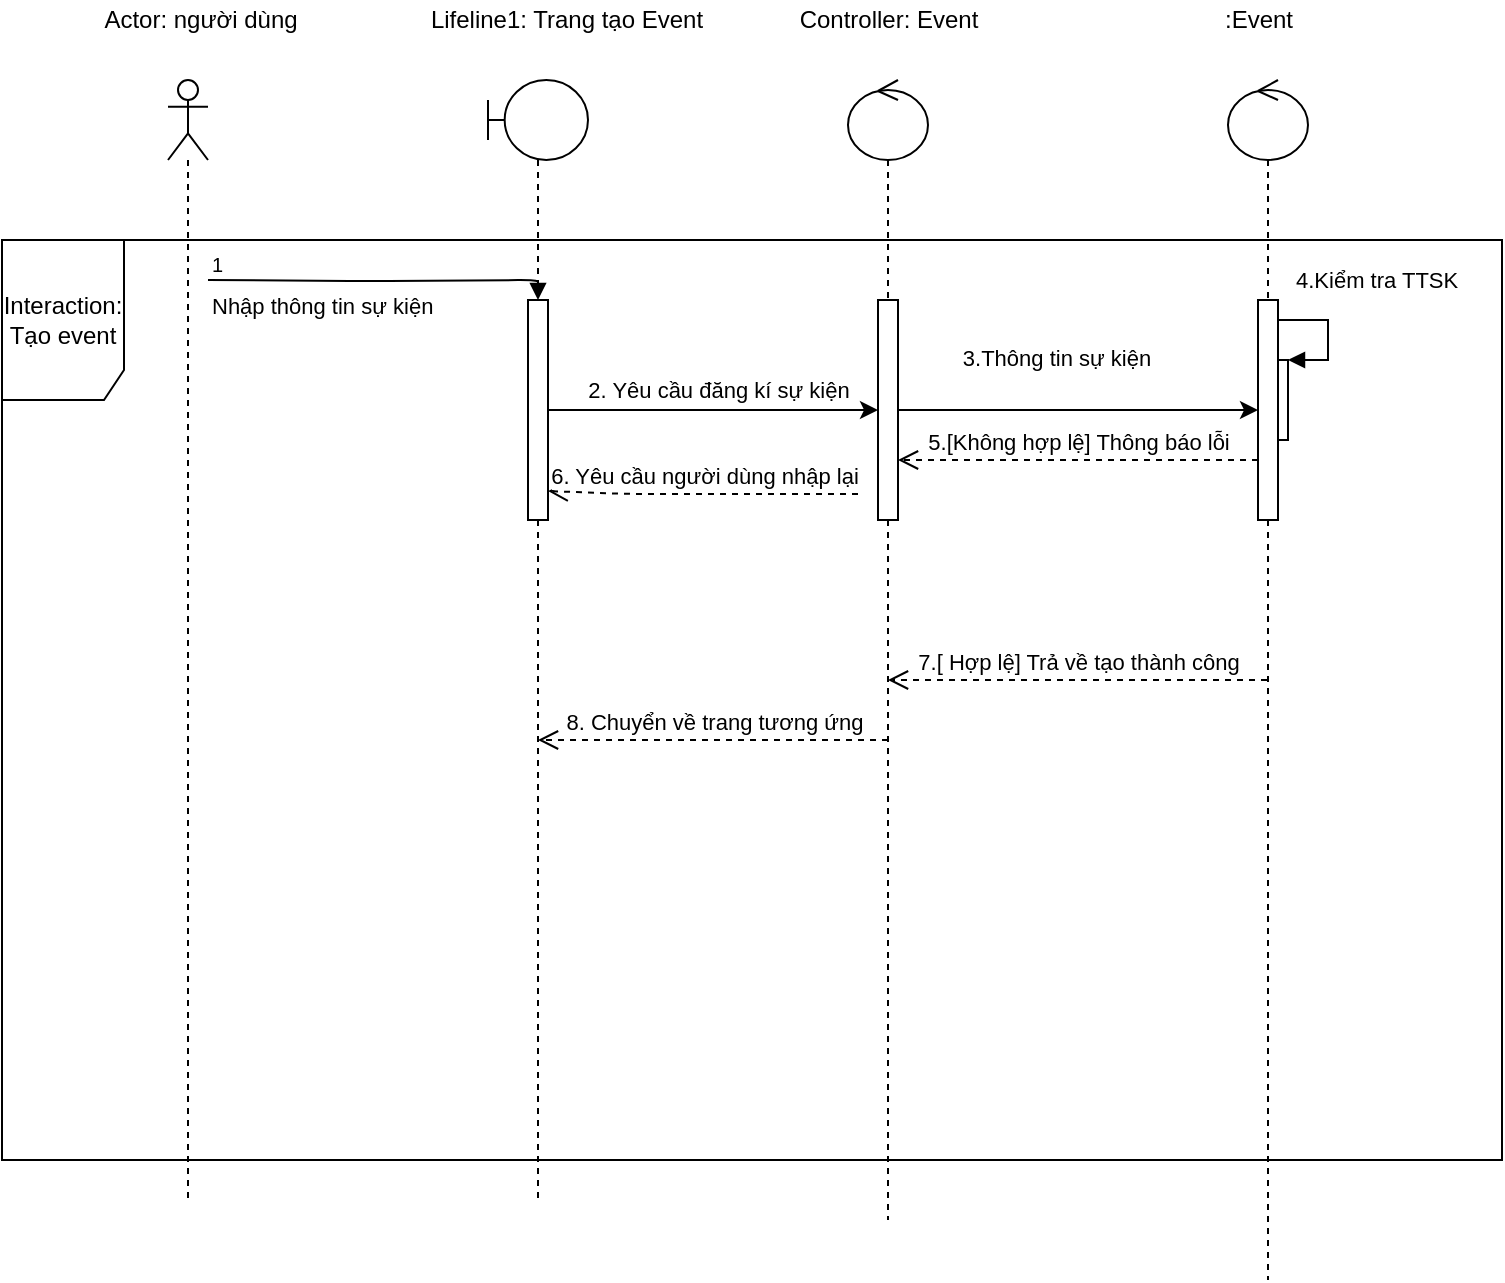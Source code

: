 <mxfile version="13.1.3" pages="3">
    <diagram id="6hGFLwfOUW9BJ-s0fimq" name="create event">
        <mxGraphModel dx="1006" dy="867" grid="1" gridSize="10" guides="1" tooltips="1" connect="1" arrows="1" fold="1" page="1" pageScale="1" pageWidth="827" pageHeight="1169" math="0" shadow="0">
            <root>
                <mxCell id="0"/>
                <mxCell id="1" parent="0"/>
                <mxCell id="15" value="Interaction: Tạo event" style="shape=umlFrame;whiteSpace=wrap;html=1;width=61;height=80;" vertex="1" parent="1">
                    <mxGeometry x="77" y="170" width="750" height="460" as="geometry"/>
                </mxCell>
                <mxCell id="16" value="" style="shape=umlLifeline;participant=umlActor;perimeter=lifelinePerimeter;whiteSpace=wrap;html=1;container=1;collapsible=0;recursiveResize=0;verticalAlign=top;spacingTop=36;labelBackgroundColor=#ffffff;outlineConnect=0;size=40;" vertex="1" parent="1">
                    <mxGeometry x="160" y="90" width="20" height="560" as="geometry"/>
                </mxCell>
                <mxCell id="19" value="" style="shape=umlLifeline;participant=umlBoundary;perimeter=lifelinePerimeter;whiteSpace=wrap;html=1;container=1;collapsible=0;recursiveResize=0;verticalAlign=top;spacingTop=36;labelBackgroundColor=#ffffff;outlineConnect=0;" vertex="1" parent="1">
                    <mxGeometry x="320" y="90" width="50" height="560" as="geometry"/>
                </mxCell>
                <mxCell id="21" value="" style="shape=umlLifeline;participant=umlControl;perimeter=lifelinePerimeter;whiteSpace=wrap;html=1;container=1;collapsible=0;recursiveResize=0;verticalAlign=top;spacingTop=36;labelBackgroundColor=#ffffff;outlineConnect=0;" vertex="1" parent="1">
                    <mxGeometry x="500" y="90" width="40" height="570" as="geometry"/>
                </mxCell>
                <mxCell id="54" value="" style="html=1;points=[];perimeter=orthogonalPerimeter;" vertex="1" parent="21">
                    <mxGeometry x="15" y="110" width="10" height="110" as="geometry"/>
                </mxCell>
                <mxCell id="22" value="&lt;br&gt;&lt;br&gt;&lt;br&gt;&lt;br&gt;&lt;br&gt;&lt;br&gt;&lt;br&gt;&lt;br&gt;&lt;br&gt;&lt;br&gt;&lt;br&gt;&lt;br&gt;" style="shape=umlLifeline;participant=umlControl;perimeter=lifelinePerimeter;whiteSpace=wrap;html=1;container=1;collapsible=0;recursiveResize=0;verticalAlign=top;spacingTop=36;labelBackgroundColor=#ffffff;outlineConnect=0;" vertex="1" parent="1">
                    <mxGeometry x="690" y="90" width="40" height="600" as="geometry"/>
                </mxCell>
                <mxCell id="60" value="" style="html=1;points=[];perimeter=orthogonalPerimeter;" vertex="1" parent="22">
                    <mxGeometry x="20" y="140" width="10" height="40" as="geometry"/>
                </mxCell>
                <mxCell id="61" value="4.Kiểm tra TTSK" style="edgeStyle=orthogonalEdgeStyle;html=1;align=left;spacingLeft=2;endArrow=block;rounded=0;entryX=1;entryY=0;" edge="1" target="60" parent="22">
                    <mxGeometry x="-0.846" y="20" relative="1" as="geometry">
                        <mxPoint x="25" y="120" as="sourcePoint"/>
                        <Array as="points">
                            <mxPoint x="50" y="120"/>
                        </Array>
                        <mxPoint as="offset"/>
                    </mxGeometry>
                </mxCell>
                <mxCell id="56" value="" style="html=1;points=[];perimeter=orthogonalPerimeter;" vertex="1" parent="22">
                    <mxGeometry x="15" y="110" width="10" height="110" as="geometry"/>
                </mxCell>
                <mxCell id="28" value="Nhập thông tin sự kiện&lt;br&gt;" style="endArrow=block;endFill=1;html=1;edgeStyle=orthogonalEdgeStyle;align=left;verticalAlign=top;" edge="1" parent="1" target="44">
                    <mxGeometry x="-1" relative="1" as="geometry">
                        <mxPoint x="180" y="190" as="sourcePoint"/>
                        <mxPoint x="340" y="190" as="targetPoint"/>
                    </mxGeometry>
                </mxCell>
                <mxCell id="29" value="1" style="resizable=0;html=1;align=left;verticalAlign=bottom;labelBackgroundColor=#ffffff;fontSize=10;" connectable="0" vertex="1" parent="28">
                    <mxGeometry x="-1" relative="1" as="geometry"/>
                </mxCell>
                <mxCell id="55" value="2. Yêu cầu đăng kí sự kiện" style="edgeStyle=orthogonalEdgeStyle;rounded=0;orthogonalLoop=1;jettySize=auto;html=1;" edge="1" parent="1" source="44" target="54">
                    <mxGeometry x="0.032" y="10" relative="1" as="geometry">
                        <mxPoint as="offset"/>
                    </mxGeometry>
                </mxCell>
                <mxCell id="44" value="" style="html=1;points=[];perimeter=orthogonalPerimeter;" vertex="1" parent="1">
                    <mxGeometry x="340" y="200" width="10" height="110" as="geometry"/>
                </mxCell>
                <mxCell id="57" value="3.Thông tin sự kiện" style="edgeStyle=orthogonalEdgeStyle;rounded=0;orthogonalLoop=1;jettySize=auto;html=1;" edge="1" parent="1" source="54" target="56">
                    <mxGeometry x="-0.083" y="16" relative="1" as="geometry">
                        <mxPoint x="-4" y="-10" as="offset"/>
                    </mxGeometry>
                </mxCell>
                <mxCell id="62" value="5.[Không hợp lệ] Thông báo lỗi" style="html=1;verticalAlign=bottom;endArrow=open;dashed=1;endSize=8;" edge="1" parent="1" source="56" target="54">
                    <mxGeometry relative="1" as="geometry">
                        <mxPoint x="600" y="280" as="sourcePoint"/>
                        <mxPoint x="520" y="280" as="targetPoint"/>
                        <Array as="points">
                            <mxPoint x="570" y="280"/>
                        </Array>
                    </mxGeometry>
                </mxCell>
                <mxCell id="63" value="6. Yêu cầu người dùng nhập lại" style="html=1;verticalAlign=bottom;endArrow=open;dashed=1;endSize=8;" edge="1" parent="1">
                    <mxGeometry relative="1" as="geometry">
                        <mxPoint x="505" y="297" as="sourcePoint"/>
                        <mxPoint x="350" y="295.53" as="targetPoint"/>
                        <Array as="points">
                            <mxPoint x="390" y="297"/>
                        </Array>
                    </mxGeometry>
                </mxCell>
                <mxCell id="66" value="7.[ Hợp lệ] Trả về tạo thành công" style="html=1;verticalAlign=bottom;endArrow=open;dashed=1;endSize=8;" edge="1" parent="1" source="22">
                    <mxGeometry relative="1" as="geometry">
                        <mxPoint x="600" y="389.58" as="sourcePoint"/>
                        <mxPoint x="520" y="390" as="targetPoint"/>
                    </mxGeometry>
                </mxCell>
                <mxCell id="67" value="8. Chuyển về trang tương ứng" style="html=1;verticalAlign=bottom;endArrow=open;dashed=1;endSize=8;" edge="1" parent="1" target="19">
                    <mxGeometry relative="1" as="geometry">
                        <mxPoint x="520" y="420" as="sourcePoint"/>
                        <mxPoint x="440" y="420" as="targetPoint"/>
                        <Array as="points"/>
                    </mxGeometry>
                </mxCell>
                <mxCell id="X_kE38fwXBSp7g06vhrX-67" value="Lifeline1: Trang tạo Event" style="text;html=1;align=center;verticalAlign=middle;resizable=0;points=[];autosize=1;" vertex="1" parent="1">
                    <mxGeometry x="284" y="50" width="150" height="20" as="geometry"/>
                </mxCell>
                <mxCell id="X_kE38fwXBSp7g06vhrX-68" value="Actor: người dùng" style="text;html=1;align=center;verticalAlign=middle;resizable=0;points=[];autosize=1;" vertex="1" parent="1">
                    <mxGeometry x="121" y="50" width="110" height="20" as="geometry"/>
                </mxCell>
                <mxCell id="X_kE38fwXBSp7g06vhrX-69" value="Controller: Event" style="text;html=1;align=center;verticalAlign=middle;resizable=0;points=[];autosize=1;" vertex="1" parent="1">
                    <mxGeometry x="470" y="50" width="100" height="20" as="geometry"/>
                </mxCell>
                <mxCell id="X_kE38fwXBSp7g06vhrX-70" value=":Event" style="text;html=1;align=center;verticalAlign=middle;resizable=0;points=[];autosize=1;" vertex="1" parent="1">
                    <mxGeometry x="680" y="50" width="50" height="20" as="geometry"/>
                </mxCell>
            </root>
        </mxGraphModel>
    </diagram>
    <diagram id="GPRjoZN2Ie1vEVQZpLxc" name="viewevent actvi">
        <mxGraphModel dx="1221" dy="1053" grid="1" gridSize="10" guides="1" tooltips="1" connect="1" arrows="1" fold="1" page="1" pageScale="1" pageWidth="850" pageHeight="1100" math="0" shadow="0">
            <root>
                <mxCell id="hFXVvnyUV9AIDn5R3of7-0"/>
                <mxCell id="hFXVvnyUV9AIDn5R3of7-1" parent="hFXVvnyUV9AIDn5R3of7-0"/>
                <mxCell id="hFXVvnyUV9AIDn5R3of7-2" value="Người dùng" style="text;html=1;align=center;verticalAlign=middle;resizable=0;points=[];autosize=1;" vertex="1" parent="hFXVvnyUV9AIDn5R3of7-1">
                    <mxGeometry x="107" y="65" width="80" height="20" as="geometry"/>
                </mxCell>
                <mxCell id="hFXVvnyUV9AIDn5R3of7-3" value="Hệ thống" style="text;html=1;align=center;verticalAlign=middle;resizable=0;points=[];autosize=1;" vertex="1" parent="hFXVvnyUV9AIDn5R3of7-1">
                    <mxGeometry x="425" y="65" width="60" height="20" as="geometry"/>
                </mxCell>
                <mxCell id="hFXVvnyUV9AIDn5R3of7-4" value="CSDL" style="text;html=1;align=center;verticalAlign=middle;resizable=0;points=[];autosize=1;" vertex="1" parent="hFXVvnyUV9AIDn5R3of7-1">
                    <mxGeometry x="690" y="65" width="50" height="20" as="geometry"/>
                </mxCell>
                <mxCell id="hFXVvnyUV9AIDn5R3of7-7" value="" style="edgeStyle=orthogonalEdgeStyle;rounded=0;orthogonalLoop=1;jettySize=auto;html=1;" edge="1" parent="hFXVvnyUV9AIDn5R3of7-1" source="hFXVvnyUV9AIDn5R3of7-5" target="hFXVvnyUV9AIDn5R3of7-6">
                    <mxGeometry relative="1" as="geometry"/>
                </mxCell>
                <mxCell id="hFXVvnyUV9AIDn5R3of7-5" value="" style="shape=ellipse;html=1;dashed=0;whitespace=wrap;aspect=fixed;perimeter=ellipsePerimeter;" vertex="1" parent="hFXVvnyUV9AIDn5R3of7-1">
                    <mxGeometry x="132" y="110" width="30" height="30" as="geometry"/>
                </mxCell>
                <mxCell id="hFXVvnyUV9AIDn5R3of7-33" value="" style="edgeStyle=orthogonalEdgeStyle;rounded=0;orthogonalLoop=1;jettySize=auto;html=1;" edge="1" parent="hFXVvnyUV9AIDn5R3of7-1" source="hFXVvnyUV9AIDn5R3of7-6" target="hFXVvnyUV9AIDn5R3of7-32">
                    <mxGeometry relative="1" as="geometry"/>
                </mxCell>
                <mxCell id="hFXVvnyUV9AIDn5R3of7-6" value="Chọn chức năng" style="html=1;dashed=0;whitespace=wrap;" vertex="1" parent="hFXVvnyUV9AIDn5R3of7-1">
                    <mxGeometry x="84" y="190" width="126" height="30" as="geometry"/>
                </mxCell>
                <mxCell id="hFXVvnyUV9AIDn5R3of7-34" style="edgeStyle=orthogonalEdgeStyle;rounded=0;orthogonalLoop=1;jettySize=auto;html=1;entryX=0;entryY=0.5;entryDx=0;entryDy=0;" edge="1" parent="hFXVvnyUV9AIDn5R3of7-1" source="hFXVvnyUV9AIDn5R3of7-32" target="hFXVvnyUV9AIDn5R3of7-9">
                    <mxGeometry relative="1" as="geometry">
                        <Array as="points">
                            <mxPoint x="147" y="345"/>
                        </Array>
                    </mxGeometry>
                </mxCell>
                <mxCell id="hFXVvnyUV9AIDn5R3of7-32" value="" style="shape=rhombus;html=1;dashed=0;whitespace=wrap;perimeter=rhombusPerimeter;" vertex="1" parent="hFXVvnyUV9AIDn5R3of7-1">
                    <mxGeometry x="132" y="250" width="30" height="30" as="geometry"/>
                </mxCell>
                <mxCell id="hFXVvnyUV9AIDn5R3of7-13" value="" style="edgeStyle=orthogonalEdgeStyle;rounded=0;orthogonalLoop=1;jettySize=auto;html=1;" edge="1" parent="hFXVvnyUV9AIDn5R3of7-1" source="hFXVvnyUV9AIDn5R3of7-9" target="hFXVvnyUV9AIDn5R3of7-12">
                    <mxGeometry relative="1" as="geometry">
                        <Array as="points">
                            <mxPoint x="500" y="410"/>
                        </Array>
                    </mxGeometry>
                </mxCell>
                <mxCell id="hFXVvnyUV9AIDn5R3of7-9" value="Hiển thị trang xem sự kiện" style="html=1;dashed=0;whitespace=wrap;" vertex="1" parent="hFXVvnyUV9AIDn5R3of7-1">
                    <mxGeometry x="380" y="330" width="180" height="40" as="geometry"/>
                </mxCell>
                <mxCell id="hFXVvnyUV9AIDn5R3of7-17" value="" style="edgeStyle=orthogonalEdgeStyle;rounded=0;orthogonalLoop=1;jettySize=auto;html=1;" edge="1" parent="hFXVvnyUV9AIDn5R3of7-1" source="hFXVvnyUV9AIDn5R3of7-12" target="hFXVvnyUV9AIDn5R3of7-16">
                    <mxGeometry relative="1" as="geometry">
                        <Array as="points">
                            <mxPoint x="147" y="505"/>
                        </Array>
                    </mxGeometry>
                </mxCell>
                <mxCell id="hFXVvnyUV9AIDn5R3of7-12" value="Lấy tạo độ" style="html=1;dashed=0;whitespace=wrap;" vertex="1" parent="hFXVvnyUV9AIDn5R3of7-1">
                    <mxGeometry x="101" y="400" width="92" height="30" as="geometry"/>
                </mxCell>
                <mxCell id="hFXVvnyUV9AIDn5R3of7-19" value="" style="edgeStyle=orthogonalEdgeStyle;rounded=0;orthogonalLoop=1;jettySize=auto;html=1;" edge="1" parent="hFXVvnyUV9AIDn5R3of7-1" source="hFXVvnyUV9AIDn5R3of7-16" target="hFXVvnyUV9AIDn5R3of7-18">
                    <mxGeometry relative="1" as="geometry"/>
                </mxCell>
                <mxCell id="hFXVvnyUV9AIDn5R3of7-16" value="Kiểm tra tạo độ" style="html=1;dashed=0;whitespace=wrap;" vertex="1" parent="hFXVvnyUV9AIDn5R3of7-1">
                    <mxGeometry x="392" y="490" width="170" height="30" as="geometry"/>
                </mxCell>
                <mxCell id="hFXVvnyUV9AIDn5R3of7-21" value="" style="edgeStyle=orthogonalEdgeStyle;rounded=0;orthogonalLoop=1;jettySize=auto;html=1;" edge="1" parent="hFXVvnyUV9AIDn5R3of7-1" source="hFXVvnyUV9AIDn5R3of7-18" target="hFXVvnyUV9AIDn5R3of7-20">
                    <mxGeometry relative="1" as="geometry"/>
                </mxCell>
                <mxCell id="hFXVvnyUV9AIDn5R3of7-42" style="edgeStyle=orthogonalEdgeStyle;rounded=0;orthogonalLoop=1;jettySize=auto;html=1;" edge="1" parent="hFXVvnyUV9AIDn5R3of7-1" source="hFXVvnyUV9AIDn5R3of7-18" target="hFXVvnyUV9AIDn5R3of7-24">
                    <mxGeometry relative="1" as="geometry"/>
                </mxCell>
                <mxCell id="hFXVvnyUV9AIDn5R3of7-18" value="" style="shape=rhombus;html=1;dashed=0;whitespace=wrap;perimeter=rhombusPerimeter;" vertex="1" parent="hFXVvnyUV9AIDn5R3of7-1">
                    <mxGeometry x="380" y="601" width="30" height="30" as="geometry"/>
                </mxCell>
                <mxCell id="hFXVvnyUV9AIDn5R3of7-23" value="" style="edgeStyle=orthogonalEdgeStyle;rounded=0;orthogonalLoop=1;jettySize=auto;html=1;" edge="1" parent="hFXVvnyUV9AIDn5R3of7-1" source="hFXVvnyUV9AIDn5R3of7-20" target="hFXVvnyUV9AIDn5R3of7-22">
                    <mxGeometry relative="1" as="geometry"/>
                </mxCell>
                <mxCell id="hFXVvnyUV9AIDn5R3of7-20" value="Kiểm tra thông tin" style="html=1;dashed=0;whitespace=wrap;" vertex="1" parent="hFXVvnyUV9AIDn5R3of7-1">
                    <mxGeometry x="647" y="601" width="136" height="30" as="geometry"/>
                </mxCell>
                <mxCell id="hFXVvnyUV9AIDn5R3of7-27" value="" style="edgeStyle=orthogonalEdgeStyle;rounded=0;orthogonalLoop=1;jettySize=auto;html=1;" edge="1" parent="hFXVvnyUV9AIDn5R3of7-1" source="hFXVvnyUV9AIDn5R3of7-22" target="hFXVvnyUV9AIDn5R3of7-26">
                    <mxGeometry relative="1" as="geometry"/>
                </mxCell>
                <mxCell id="hFXVvnyUV9AIDn5R3of7-49" style="edgeStyle=orthogonalEdgeStyle;rounded=0;orthogonalLoop=1;jettySize=auto;html=1;" edge="1" parent="hFXVvnyUV9AIDn5R3of7-1" source="hFXVvnyUV9AIDn5R3of7-22" target="hFXVvnyUV9AIDn5R3of7-24">
                    <mxGeometry relative="1" as="geometry"/>
                </mxCell>
                <mxCell id="hFXVvnyUV9AIDn5R3of7-22" value="" style="shape=rhombus;html=1;dashed=0;whitespace=wrap;perimeter=rhombusPerimeter;" vertex="1" parent="hFXVvnyUV9AIDn5R3of7-1">
                    <mxGeometry x="700" y="710" width="30" height="30" as="geometry"/>
                </mxCell>
                <mxCell id="hFXVvnyUV9AIDn5R3of7-29" value="" style="edgeStyle=orthogonalEdgeStyle;rounded=0;orthogonalLoop=1;jettySize=auto;html=1;" edge="1" parent="hFXVvnyUV9AIDn5R3of7-1" source="hFXVvnyUV9AIDn5R3of7-26" target="hFXVvnyUV9AIDn5R3of7-28">
                    <mxGeometry relative="1" as="geometry"/>
                </mxCell>
                <mxCell id="hFXVvnyUV9AIDn5R3of7-26" value="Lấy sự kiện" style="html=1;dashed=0;whitespace=wrap;" vertex="1" parent="hFXVvnyUV9AIDn5R3of7-1">
                    <mxGeometry x="627" y="820" width="176" height="30" as="geometry"/>
                </mxCell>
                <mxCell id="hFXVvnyUV9AIDn5R3of7-31" value="" style="edgeStyle=orthogonalEdgeStyle;rounded=0;orthogonalLoop=1;jettySize=auto;html=1;" edge="1" parent="hFXVvnyUV9AIDn5R3of7-1" source="hFXVvnyUV9AIDn5R3of7-28" target="hFXVvnyUV9AIDn5R3of7-30">
                    <mxGeometry relative="1" as="geometry"/>
                </mxCell>
                <mxCell id="hFXVvnyUV9AIDn5R3of7-28" value="Hiển thị sự kiện" style="html=1;dashed=0;whitespace=wrap;" vertex="1" parent="hFXVvnyUV9AIDn5R3of7-1">
                    <mxGeometry x="380" y="820" width="194" height="30" as="geometry"/>
                </mxCell>
                <mxCell id="hFXVvnyUV9AIDn5R3of7-30" value="" style="shape=ellipse;html=1;dashed=0;whitespace=wrap;aspect=fixed;strokeWidth=5;perimeter=ellipsePerimeter;" vertex="1" parent="hFXVvnyUV9AIDn5R3of7-1">
                    <mxGeometry x="462" y="960" width="30" height="30" as="geometry"/>
                </mxCell>
                <mxCell id="hFXVvnyUV9AIDn5R3of7-44" style="edgeStyle=orthogonalEdgeStyle;rounded=0;orthogonalLoop=1;jettySize=auto;html=1;entryX=0.13;entryY=1.067;entryDx=0;entryDy=0;entryPerimeter=0;" edge="1" parent="hFXVvnyUV9AIDn5R3of7-1" source="hFXVvnyUV9AIDn5R3of7-24" target="hFXVvnyUV9AIDn5R3of7-12">
                    <mxGeometry relative="1" as="geometry"/>
                </mxCell>
                <mxCell id="hFXVvnyUV9AIDn5R3of7-24" value="Thông báp thông tin sai" style="html=1;dashed=0;whitespace=wrap;" vertex="1" parent="hFXVvnyUV9AIDn5R3of7-1">
                    <mxGeometry x="380" y="710" width="210" height="30" as="geometry"/>
                </mxCell>
                <mxCell id="hFXVvnyUV9AIDn5R3of7-38" value="Xem sự kiện" style="text;html=1;align=center;verticalAlign=middle;resizable=0;points=[];autosize=1;" vertex="1" parent="hFXVvnyUV9AIDn5R3of7-1">
                    <mxGeometry x="170" y="322" width="80" height="20" as="geometry"/>
                </mxCell>
                <mxCell id="hFXVvnyUV9AIDn5R3of7-40" value="Hợp lệ" style="text;html=1;align=center;verticalAlign=middle;resizable=0;points=[];autosize=1;" vertex="1" parent="hFXVvnyUV9AIDn5R3of7-1">
                    <mxGeometry x="470" y="606" width="50" height="20" as="geometry"/>
                </mxCell>
                <mxCell id="hFXVvnyUV9AIDn5R3of7-43" value="Không hợp lệ" style="text;html=1;align=center;verticalAlign=middle;resizable=0;points=[];autosize=1;" vertex="1" parent="hFXVvnyUV9AIDn5R3of7-1">
                    <mxGeometry x="420" y="650" width="90" height="20" as="geometry"/>
                </mxCell>
            </root>
        </mxGraphModel>
    </diagram>
    <diagram id="xrSLwkz_K2rB99bEsuTr" name="viewevent-sequence">
        <mxGraphModel dx="855" dy="737" grid="1" gridSize="10" guides="1" tooltips="1" connect="1" arrows="1" fold="1" page="1" pageScale="1" pageWidth="850" pageHeight="1100" math="0" shadow="0">
            <root>
                <mxCell id="amRH4oROVtkkxR8blvtL-0"/>
                <mxCell id="amRH4oROVtkkxR8blvtL-1" parent="amRH4oROVtkkxR8blvtL-0"/>
                <mxCell id="Qhave0YriJqmh2GoEZZe-20" value="Interaction: Xem event" style="shape=umlFrame;whiteSpace=wrap;html=1;width=61;height=80;" vertex="1" parent="amRH4oROVtkkxR8blvtL-1">
                    <mxGeometry x="310" y="570" width="750" height="460" as="geometry"/>
                </mxCell>
                <mxCell id="Qhave0YriJqmh2GoEZZe-21" value="" style="shape=umlLifeline;participant=umlActor;perimeter=lifelinePerimeter;whiteSpace=wrap;html=1;container=1;collapsible=0;recursiveResize=0;verticalAlign=top;spacingTop=36;labelBackgroundColor=#ffffff;outlineConnect=0;size=40;" vertex="1" parent="amRH4oROVtkkxR8blvtL-1">
                    <mxGeometry x="370" y="500" width="20" height="560" as="geometry"/>
                </mxCell>
                <mxCell id="Qhave0YriJqmh2GoEZZe-22" value="" style="shape=umlLifeline;participant=umlBoundary;perimeter=lifelinePerimeter;whiteSpace=wrap;html=1;container=1;collapsible=0;recursiveResize=0;verticalAlign=top;spacingTop=36;labelBackgroundColor=#ffffff;outlineConnect=0;" vertex="1" parent="amRH4oROVtkkxR8blvtL-1">
                    <mxGeometry x="530" y="500" width="50" height="560" as="geometry"/>
                </mxCell>
                <mxCell id="Qhave0YriJqmh2GoEZZe-23" value="" style="shape=umlLifeline;participant=umlControl;perimeter=lifelinePerimeter;whiteSpace=wrap;html=1;container=1;collapsible=0;recursiveResize=0;verticalAlign=top;spacingTop=36;labelBackgroundColor=#ffffff;outlineConnect=0;" vertex="1" parent="amRH4oROVtkkxR8blvtL-1">
                    <mxGeometry x="710" y="500" width="40" height="570" as="geometry"/>
                </mxCell>
                <mxCell id="Qhave0YriJqmh2GoEZZe-24" value="" style="html=1;points=[];perimeter=orthogonalPerimeter;" vertex="1" parent="Qhave0YriJqmh2GoEZZe-23">
                    <mxGeometry x="15" y="110" width="10" height="110" as="geometry"/>
                </mxCell>
                <mxCell id="Qhave0YriJqmh2GoEZZe-25" value="&lt;br&gt;&lt;br&gt;&lt;br&gt;&lt;br&gt;&lt;br&gt;&lt;br&gt;&lt;br&gt;&lt;br&gt;&lt;br&gt;&lt;br&gt;&lt;br&gt;&lt;br&gt;" style="shape=umlLifeline;participant=umlControl;perimeter=lifelinePerimeter;whiteSpace=wrap;html=1;container=1;collapsible=0;recursiveResize=0;verticalAlign=top;spacingTop=36;labelBackgroundColor=#ffffff;outlineConnect=0;" vertex="1" parent="amRH4oROVtkkxR8blvtL-1">
                    <mxGeometry x="900" y="500" width="40" height="600" as="geometry"/>
                </mxCell>
                <mxCell id="Qhave0YriJqmh2GoEZZe-26" value="" style="html=1;points=[];perimeter=orthogonalPerimeter;" vertex="1" parent="Qhave0YriJqmh2GoEZZe-25">
                    <mxGeometry x="20" y="140" width="10" height="40" as="geometry"/>
                </mxCell>
                <mxCell id="Qhave0YriJqmh2GoEZZe-27" value="4.Kiểm tra&amp;nbsp; tạo độ" style="edgeStyle=orthogonalEdgeStyle;html=1;align=left;spacingLeft=2;endArrow=block;rounded=0;entryX=1;entryY=0;" edge="1" parent="Qhave0YriJqmh2GoEZZe-25" target="Qhave0YriJqmh2GoEZZe-26">
                    <mxGeometry x="-0.846" y="20" relative="1" as="geometry">
                        <mxPoint x="25" y="120" as="sourcePoint"/>
                        <Array as="points">
                            <mxPoint x="50" y="120"/>
                        </Array>
                        <mxPoint as="offset"/>
                    </mxGeometry>
                </mxCell>
                <mxCell id="Qhave0YriJqmh2GoEZZe-28" value="" style="html=1;points=[];perimeter=orthogonalPerimeter;" vertex="1" parent="Qhave0YriJqmh2GoEZZe-25">
                    <mxGeometry x="15" y="110" width="10" height="110" as="geometry"/>
                </mxCell>
                <mxCell id="Qhave0YriJqmh2GoEZZe-29" value="Gửi toạ độ" style="endArrow=block;endFill=1;html=1;edgeStyle=orthogonalEdgeStyle;align=left;verticalAlign=top;" edge="1" target="Qhave0YriJqmh2GoEZZe-32" parent="amRH4oROVtkkxR8blvtL-1">
                    <mxGeometry x="-1" relative="1" as="geometry">
                        <mxPoint x="390" y="600" as="sourcePoint"/>
                        <mxPoint x="550" y="600" as="targetPoint"/>
                    </mxGeometry>
                </mxCell>
                <mxCell id="Qhave0YriJqmh2GoEZZe-30" value="1" style="resizable=0;html=1;align=left;verticalAlign=bottom;labelBackgroundColor=#ffffff;fontSize=10;" connectable="0" vertex="1" parent="Qhave0YriJqmh2GoEZZe-29">
                    <mxGeometry x="-1" relative="1" as="geometry"/>
                </mxCell>
                <mxCell id="Qhave0YriJqmh2GoEZZe-31" value="2. Yêu cầu lấy sự kiện" style="edgeStyle=orthogonalEdgeStyle;rounded=0;orthogonalLoop=1;jettySize=auto;html=1;" edge="1" source="Qhave0YriJqmh2GoEZZe-32" target="Qhave0YriJqmh2GoEZZe-24" parent="amRH4oROVtkkxR8blvtL-1">
                    <mxGeometry x="0.032" y="10" relative="1" as="geometry">
                        <mxPoint as="offset"/>
                    </mxGeometry>
                </mxCell>
                <mxCell id="Qhave0YriJqmh2GoEZZe-32" value="" style="html=1;points=[];perimeter=orthogonalPerimeter;" vertex="1" parent="amRH4oROVtkkxR8blvtL-1">
                    <mxGeometry x="550" y="610" width="10" height="110" as="geometry"/>
                </mxCell>
                <mxCell id="Qhave0YriJqmh2GoEZZe-33" value="3.Thông tin tạo độ" style="edgeStyle=orthogonalEdgeStyle;rounded=0;orthogonalLoop=1;jettySize=auto;html=1;" edge="1" source="Qhave0YriJqmh2GoEZZe-24" target="Qhave0YriJqmh2GoEZZe-28" parent="amRH4oROVtkkxR8blvtL-1">
                    <mxGeometry x="-0.056" y="15" relative="1" as="geometry">
                        <mxPoint as="offset"/>
                    </mxGeometry>
                </mxCell>
                <mxCell id="Qhave0YriJqmh2GoEZZe-34" value="5.[Không hợp lệ] Thông báo lỗi" style="html=1;verticalAlign=bottom;endArrow=open;dashed=1;endSize=8;" edge="1" source="Qhave0YriJqmh2GoEZZe-28" target="Qhave0YriJqmh2GoEZZe-24" parent="amRH4oROVtkkxR8blvtL-1">
                    <mxGeometry relative="1" as="geometry">
                        <mxPoint x="810" y="690" as="sourcePoint"/>
                        <mxPoint x="730" y="690" as="targetPoint"/>
                        <Array as="points">
                            <mxPoint x="780" y="690"/>
                        </Array>
                    </mxGeometry>
                </mxCell>
                <mxCell id="Qhave0YriJqmh2GoEZZe-35" value="6. Yêu cầu người dùng nhập lại" style="html=1;verticalAlign=bottom;endArrow=open;dashed=1;endSize=8;" edge="1" parent="amRH4oROVtkkxR8blvtL-1">
                    <mxGeometry relative="1" as="geometry">
                        <mxPoint x="715" y="707" as="sourcePoint"/>
                        <mxPoint x="560" y="705.53" as="targetPoint"/>
                        <Array as="points">
                            <mxPoint x="600" y="707"/>
                        </Array>
                    </mxGeometry>
                </mxCell>
                <mxCell id="Qhave0YriJqmh2GoEZZe-36" value="7.[ Hợp lệ] Trả về danh sách sự kiện" style="html=1;verticalAlign=bottom;endArrow=open;dashed=1;endSize=8;" edge="1" source="Qhave0YriJqmh2GoEZZe-25" parent="amRH4oROVtkkxR8blvtL-1">
                    <mxGeometry relative="1" as="geometry">
                        <mxPoint x="810" y="799.58" as="sourcePoint"/>
                        <mxPoint x="730" y="800" as="targetPoint"/>
                    </mxGeometry>
                </mxCell>
                <mxCell id="Qhave0YriJqmh2GoEZZe-37" value="8. Trả về danh sách sự kiện" style="html=1;verticalAlign=bottom;endArrow=open;dashed=1;endSize=8;" edge="1" target="Qhave0YriJqmh2GoEZZe-22" parent="amRH4oROVtkkxR8blvtL-1">
                    <mxGeometry relative="1" as="geometry">
                        <mxPoint x="730" y="830" as="sourcePoint"/>
                        <mxPoint x="650" y="830" as="targetPoint"/>
                        <Array as="points"/>
                    </mxGeometry>
                </mxCell>
                <mxCell id="Qhave0YriJqmh2GoEZZe-39" value="9. Hiển thị sự kiện" style="html=1;verticalAlign=bottom;endArrow=open;dashed=1;endSize=8;" edge="1" parent="amRH4oROVtkkxR8blvtL-1" source="Qhave0YriJqmh2GoEZZe-22" target="Qhave0YriJqmh2GoEZZe-21">
                    <mxGeometry x="-0.034" y="-10" relative="1" as="geometry">
                        <mxPoint x="505" y="850" as="sourcePoint"/>
                        <mxPoint x="425" y="850" as="targetPoint"/>
                        <Array as="points">
                            <mxPoint x="470" y="850"/>
                        </Array>
                        <mxPoint as="offset"/>
                    </mxGeometry>
                </mxCell>
                <mxCell id="Qhave0YriJqmh2GoEZZe-40" value="Actor: người dùng" style="text;html=1;align=center;verticalAlign=middle;resizable=0;points=[];autosize=1;" vertex="1" parent="amRH4oROVtkkxR8blvtL-1">
                    <mxGeometry x="331" y="465" width="110" height="20" as="geometry"/>
                </mxCell>
                <mxCell id="Qhave0YriJqmh2GoEZZe-41" value="Lifeline1: Trang xem Event" style="text;html=1;align=center;verticalAlign=middle;resizable=0;points=[];autosize=1;" vertex="1" parent="amRH4oROVtkkxR8blvtL-1">
                    <mxGeometry x="489" y="465" width="160" height="20" as="geometry"/>
                </mxCell>
                <mxCell id="Qhave0YriJqmh2GoEZZe-42" value="Controller: Event" style="text;html=1;align=center;verticalAlign=middle;resizable=0;points=[];autosize=1;" vertex="1" parent="amRH4oROVtkkxR8blvtL-1">
                    <mxGeometry x="680" y="465" width="100" height="20" as="geometry"/>
                </mxCell>
                <mxCell id="Qhave0YriJqmh2GoEZZe-43" value=":Event" style="text;html=1;align=center;verticalAlign=middle;resizable=0;points=[];autosize=1;" vertex="1" parent="amRH4oROVtkkxR8blvtL-1">
                    <mxGeometry x="890" y="465" width="50" height="20" as="geometry"/>
                </mxCell>
            </root>
        </mxGraphModel>
    </diagram>
</mxfile>